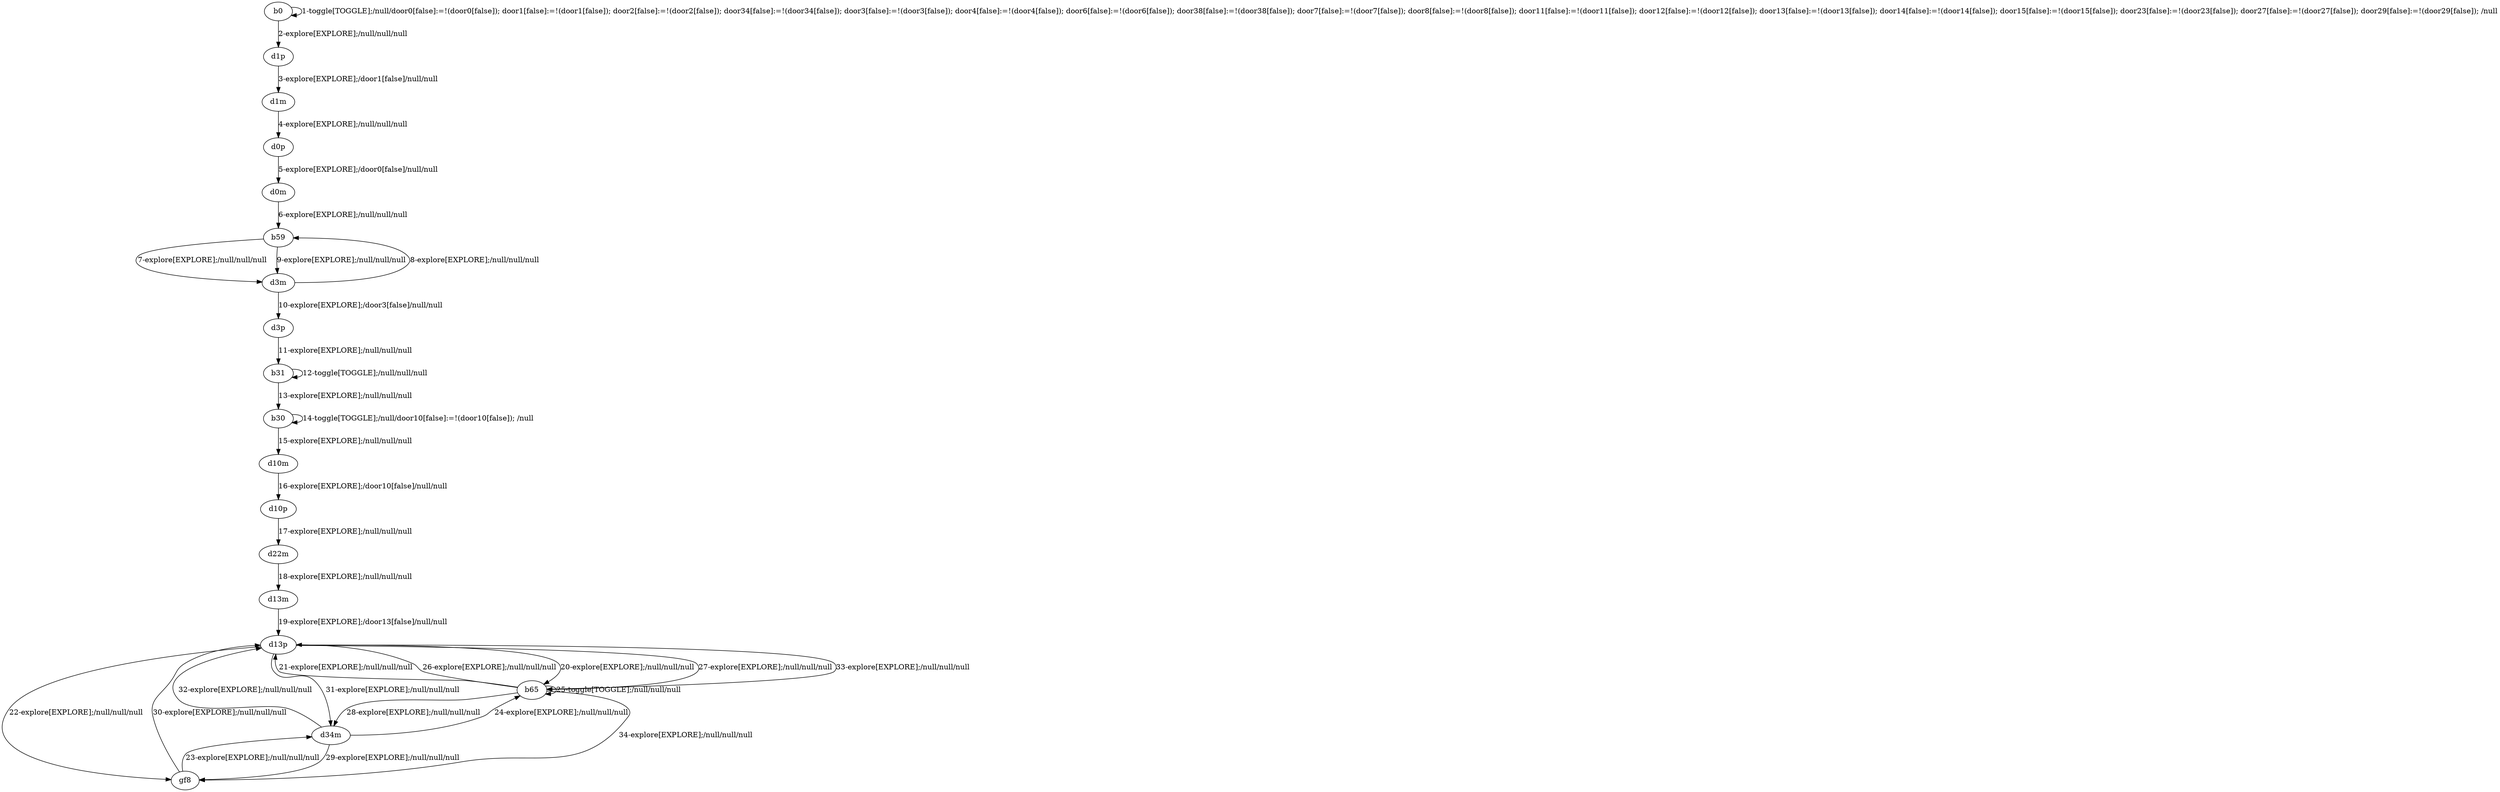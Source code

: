 # Total number of goals covered by this test: 1
# b65 --> gf8

digraph g {
"b0" -> "b0" [label = "1-toggle[TOGGLE];/null/door0[false]:=!(door0[false]); door1[false]:=!(door1[false]); door2[false]:=!(door2[false]); door34[false]:=!(door34[false]); door3[false]:=!(door3[false]); door4[false]:=!(door4[false]); door6[false]:=!(door6[false]); door38[false]:=!(door38[false]); door7[false]:=!(door7[false]); door8[false]:=!(door8[false]); door11[false]:=!(door11[false]); door12[false]:=!(door12[false]); door13[false]:=!(door13[false]); door14[false]:=!(door14[false]); door15[false]:=!(door15[false]); door23[false]:=!(door23[false]); door27[false]:=!(door27[false]); door29[false]:=!(door29[false]); /null"];
"b0" -> "d1p" [label = "2-explore[EXPLORE];/null/null/null"];
"d1p" -> "d1m" [label = "3-explore[EXPLORE];/door1[false]/null/null"];
"d1m" -> "d0p" [label = "4-explore[EXPLORE];/null/null/null"];
"d0p" -> "d0m" [label = "5-explore[EXPLORE];/door0[false]/null/null"];
"d0m" -> "b59" [label = "6-explore[EXPLORE];/null/null/null"];
"b59" -> "d3m" [label = "7-explore[EXPLORE];/null/null/null"];
"d3m" -> "b59" [label = "8-explore[EXPLORE];/null/null/null"];
"b59" -> "d3m" [label = "9-explore[EXPLORE];/null/null/null"];
"d3m" -> "d3p" [label = "10-explore[EXPLORE];/door3[false]/null/null"];
"d3p" -> "b31" [label = "11-explore[EXPLORE];/null/null/null"];
"b31" -> "b31" [label = "12-toggle[TOGGLE];/null/null/null"];
"b31" -> "b30" [label = "13-explore[EXPLORE];/null/null/null"];
"b30" -> "b30" [label = "14-toggle[TOGGLE];/null/door10[false]:=!(door10[false]); /null"];
"b30" -> "d10m" [label = "15-explore[EXPLORE];/null/null/null"];
"d10m" -> "d10p" [label = "16-explore[EXPLORE];/door10[false]/null/null"];
"d10p" -> "d22m" [label = "17-explore[EXPLORE];/null/null/null"];
"d22m" -> "d13m" [label = "18-explore[EXPLORE];/null/null/null"];
"d13m" -> "d13p" [label = "19-explore[EXPLORE];/door13[false]/null/null"];
"d13p" -> "b65" [label = "20-explore[EXPLORE];/null/null/null"];
"b65" -> "d13p" [label = "21-explore[EXPLORE];/null/null/null"];
"d13p" -> "gf8" [label = "22-explore[EXPLORE];/null/null/null"];
"gf8" -> "d34m" [label = "23-explore[EXPLORE];/null/null/null"];
"d34m" -> "b65" [label = "24-explore[EXPLORE];/null/null/null"];
"b65" -> "b65" [label = "25-toggle[TOGGLE];/null/null/null"];
"b65" -> "d13p" [label = "26-explore[EXPLORE];/null/null/null"];
"d13p" -> "b65" [label = "27-explore[EXPLORE];/null/null/null"];
"b65" -> "d34m" [label = "28-explore[EXPLORE];/null/null/null"];
"d34m" -> "gf8" [label = "29-explore[EXPLORE];/null/null/null"];
"gf8" -> "d13p" [label = "30-explore[EXPLORE];/null/null/null"];
"d13p" -> "d34m" [label = "31-explore[EXPLORE];/null/null/null"];
"d34m" -> "d13p" [label = "32-explore[EXPLORE];/null/null/null"];
"d13p" -> "b65" [label = "33-explore[EXPLORE];/null/null/null"];
"b65" -> "gf8" [label = "34-explore[EXPLORE];/null/null/null"];
}